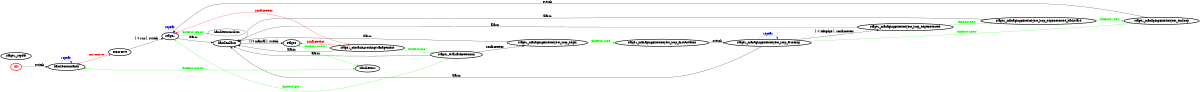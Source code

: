 /*
*
* A GraphViz DOT FSM description 
* Please use a GraphViz visualizer (like http://www.webgraphviz.com)
*  
*/

digraph finite_state_machine {
	rankdir=LR
	size="8,5"
	
	init [ color = red ][ fontcolor = red ][ penwidth = 3 ]
	stage1_managingFixedObject_loop_firstRotation [ color = black ][ fontcolor = black ][ penwidth = 3 ]
	stage1_managingFixedObject_loop_avoiding [ color = black ][ fontcolor = black ][ penwidth = 3 ]
	stage1_repeat [ color = black ][ fontcolor = black ][ penwidth = 3 ]
	stage1_managingFixedObject_loop_edgeDetected [ color = black ][ fontcolor = black ][ penwidth = 3 ]
	handleCommands [ color = black ][ fontcolor = black ][ penwidth = 3 ]
	stage1_managingFixedObject_endloop [ color = black ][ fontcolor = black ][ penwidth = 3 ]
	execMove [ color = black ][ fontcolor = black ][ penwidth = 3 ]
	stage1_managingFixedObject_loop_begin [ color = black ][ fontcolor = black ][ penwidth = 3 ]
	handleAlarm [ color = black ][ fontcolor = black ][ penwidth = 3 ]
	handleTout [ color = black ][ fontcolor = black ][ penwidth = 3 ]
	stage1_obstacleAvoidingManagement [ color = black ][ fontcolor = black ][ penwidth = 3 ]
	stage1_managingFixedObject_loop_edgeDetected_backward [ color = black ][ fontcolor = black ][ penwidth = 3 ]
	stage1_evaluateDetection [ color = black ][ fontcolor = black ][ penwidth = 3 ]
	stage2 [ color = black ][ fontcolor = black ][ penwidth = 3 ]
	stage1 [ color = black ][ fontcolor = black ][ penwidth = 3 ]
	
	handleCommands -> handleTout [ label = "timeout(60000)" ][ color = green ][ fontcolor = green ][ dir = both ]
	stage1_managingFixedObject_loop_avoiding -> stage1_managingFixedObject_endloop [ label = "timeout(2000)" ][ color = green ][ fontcolor = green ]
	stage1_evaluateDetection -> stage1_managingFixedObject_loop_begin [ label = "sonarDetect" ][ color = black ][ fontcolor = black ]
	stage1 -> stage1_obstacleAvoidingManagement [ label = "sonarDetect" ][ color = red ][ fontcolor = red ][ dir = both ]
	stage1_managingFixedObject_loop_begin -> handleAlarm [ label = "alarm" ][ color = black ][ fontcolor = black ]
	stage1 -> handleToutBuiltIn [ label = "timeout(25000)" ][ color = green ][ fontcolor = green ]
	execMove -> stage1 [ label = "[ !? run ], switch" ][ color = black ][ fontcolor = black ]
	stage1_obstacleAvoidingManagement -> stage1_evaluateDetection [ label = "timeout(500)" ][ color = green ][ fontcolor = green ]
	stage1_managingFixedObject_loop_edgeDetected -> stage1_managingFixedObject_loop_edgeDetected_backward [ label = "timeout(400)" ][ color = green ][ fontcolor = green ]
	stage1_managingFixedObject_loop_avoiding -> handleAlarm [ label = "alarm" ][ color = black ][ fontcolor = black ]
	stage1_managingFixedObject_loop_avoiding -> stage1_managingFixedObject_loop_avoiding [ label = "repeat "][ style = dashed ][ color = blue ][ fontcolor = blue ]
	handleAlarm -> stage2 [ label = "[ ?? manual ], switch" ][ color = black ][ fontcolor = black ]
	stage1_evaluateDetection -> stage1 [ label = "timeout(500)" ][ color = green ][ fontcolor = green ]
	stage1 -> stage1 [ label = "repeat "][ style = dashed ][ color = blue ][ fontcolor = blue ]
	handleCommands -> execMove [ label = "moveRover" ][ color = red ][ fontcolor = red ][ dir = both ]
	stage1_managingFixedObject_loop_avoiding -> stage1_managingFixedObject_loop_edgeDetected [ label = "[ !? leftEdge ], sonarDetect" ][ color = black ][ fontcolor = black ]
	stage2 -> stage1_obstacleAvoidingManagement [ label = "sonarDetect" ][ color = red ][ fontcolor = red ][ dir = both ]
	stage1_managingFixedObject_loop_edgeDetected_backward -> stage1_managingFixedObject_endloop [ label = "timeout(1000)" ][ color = green ][ fontcolor = green ]
	stage1_evaluateDetection -> handleAlarm [ label = "alarm" ][ color = black ][ fontcolor = black ]
	stage1_obstacleAvoidingManagement -> handleAlarm [ label = "alarm" ][ color = black ][ fontcolor = black ]
	init -> handleCommands [ label = "switch" ][ color = black ][ fontcolor = black ]
	stage1_managingFixedObject_loop_edgeDetected_backward -> handleAlarm [ label = "alarm" ][ color = black ][ fontcolor = black ]
	stage1_managingFixedObject_loop_edgeDetected -> handleAlarm [ label = "alarm" ][ color = black ][ fontcolor = black ]
	handleCommands -> handleCommands [ label = "repeat "][ style = dashed ][ color = blue ][ fontcolor = blue ]
	stage1_managingFixedObject_loop_firstRotation -> stage1_managingFixedObject_loop_avoiding [ label = "switch" ][ color = black ][ fontcolor = black ]
	stage1 -> handleAlarm [ label = "alarm" ][ color = black ][ fontcolor = black ]
	stage1_managingFixedObject_loop_begin -> stage1_managingFixedObject_loop_firstRotation [ label = "timeout(1000)" ][ color = green ][ fontcolor = green ]
	stage2 -> handleTout [ label = "timeout(60000)" ][ color = green ][ fontcolor = green ][ dir = both ]
	stage1_managingFixedObject_endloop -> stage1 [ label = "switch" ][ color = black ][ fontcolor = black ]
}
